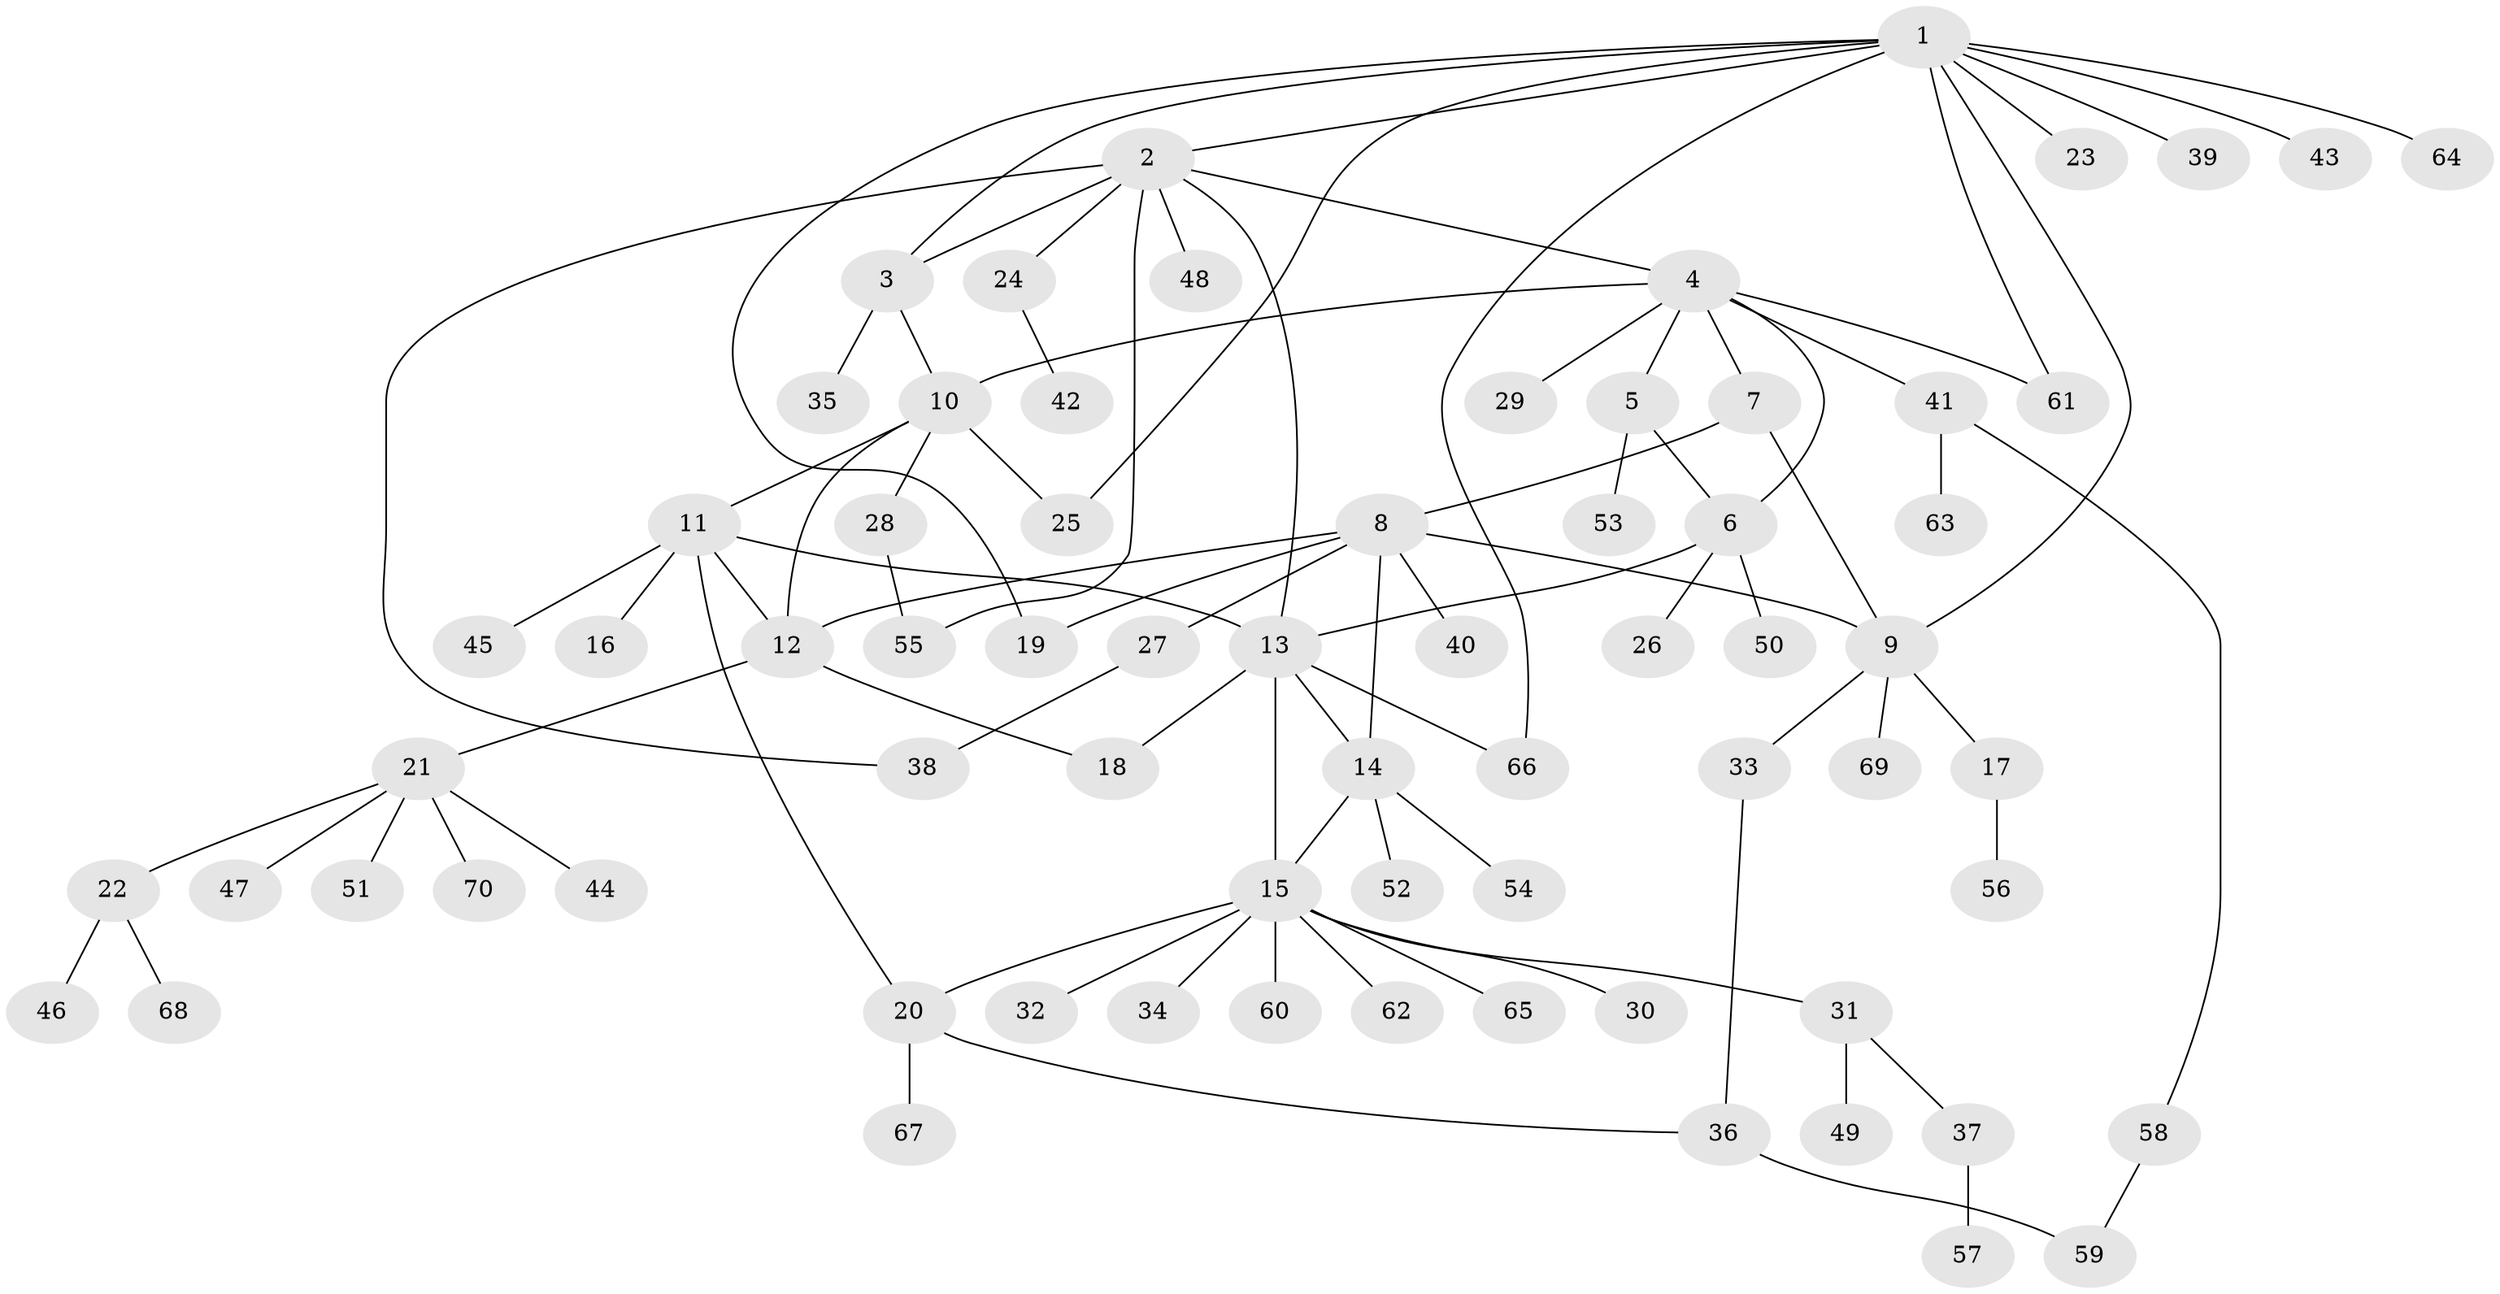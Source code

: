 // Generated by graph-tools (version 1.1) at 2025/16/03/09/25 04:16:10]
// undirected, 70 vertices, 90 edges
graph export_dot {
graph [start="1"]
  node [color=gray90,style=filled];
  1;
  2;
  3;
  4;
  5;
  6;
  7;
  8;
  9;
  10;
  11;
  12;
  13;
  14;
  15;
  16;
  17;
  18;
  19;
  20;
  21;
  22;
  23;
  24;
  25;
  26;
  27;
  28;
  29;
  30;
  31;
  32;
  33;
  34;
  35;
  36;
  37;
  38;
  39;
  40;
  41;
  42;
  43;
  44;
  45;
  46;
  47;
  48;
  49;
  50;
  51;
  52;
  53;
  54;
  55;
  56;
  57;
  58;
  59;
  60;
  61;
  62;
  63;
  64;
  65;
  66;
  67;
  68;
  69;
  70;
  1 -- 2;
  1 -- 3;
  1 -- 9;
  1 -- 19;
  1 -- 23;
  1 -- 25;
  1 -- 39;
  1 -- 43;
  1 -- 61;
  1 -- 64;
  1 -- 66;
  2 -- 3;
  2 -- 4;
  2 -- 13;
  2 -- 24;
  2 -- 38;
  2 -- 48;
  2 -- 55;
  3 -- 10;
  3 -- 35;
  4 -- 5;
  4 -- 6;
  4 -- 7;
  4 -- 10;
  4 -- 29;
  4 -- 41;
  4 -- 61;
  5 -- 6;
  5 -- 53;
  6 -- 13;
  6 -- 26;
  6 -- 50;
  7 -- 8;
  7 -- 9;
  8 -- 9;
  8 -- 12;
  8 -- 14;
  8 -- 19;
  8 -- 27;
  8 -- 40;
  9 -- 17;
  9 -- 33;
  9 -- 69;
  10 -- 11;
  10 -- 12;
  10 -- 25;
  10 -- 28;
  11 -- 12;
  11 -- 13;
  11 -- 16;
  11 -- 20;
  11 -- 45;
  12 -- 18;
  12 -- 21;
  13 -- 14;
  13 -- 15;
  13 -- 18;
  13 -- 66;
  14 -- 15;
  14 -- 52;
  14 -- 54;
  15 -- 20;
  15 -- 30;
  15 -- 31;
  15 -- 32;
  15 -- 34;
  15 -- 60;
  15 -- 62;
  15 -- 65;
  17 -- 56;
  20 -- 36;
  20 -- 67;
  21 -- 22;
  21 -- 44;
  21 -- 47;
  21 -- 51;
  21 -- 70;
  22 -- 46;
  22 -- 68;
  24 -- 42;
  27 -- 38;
  28 -- 55;
  31 -- 37;
  31 -- 49;
  33 -- 36;
  36 -- 59;
  37 -- 57;
  41 -- 58;
  41 -- 63;
  58 -- 59;
}
